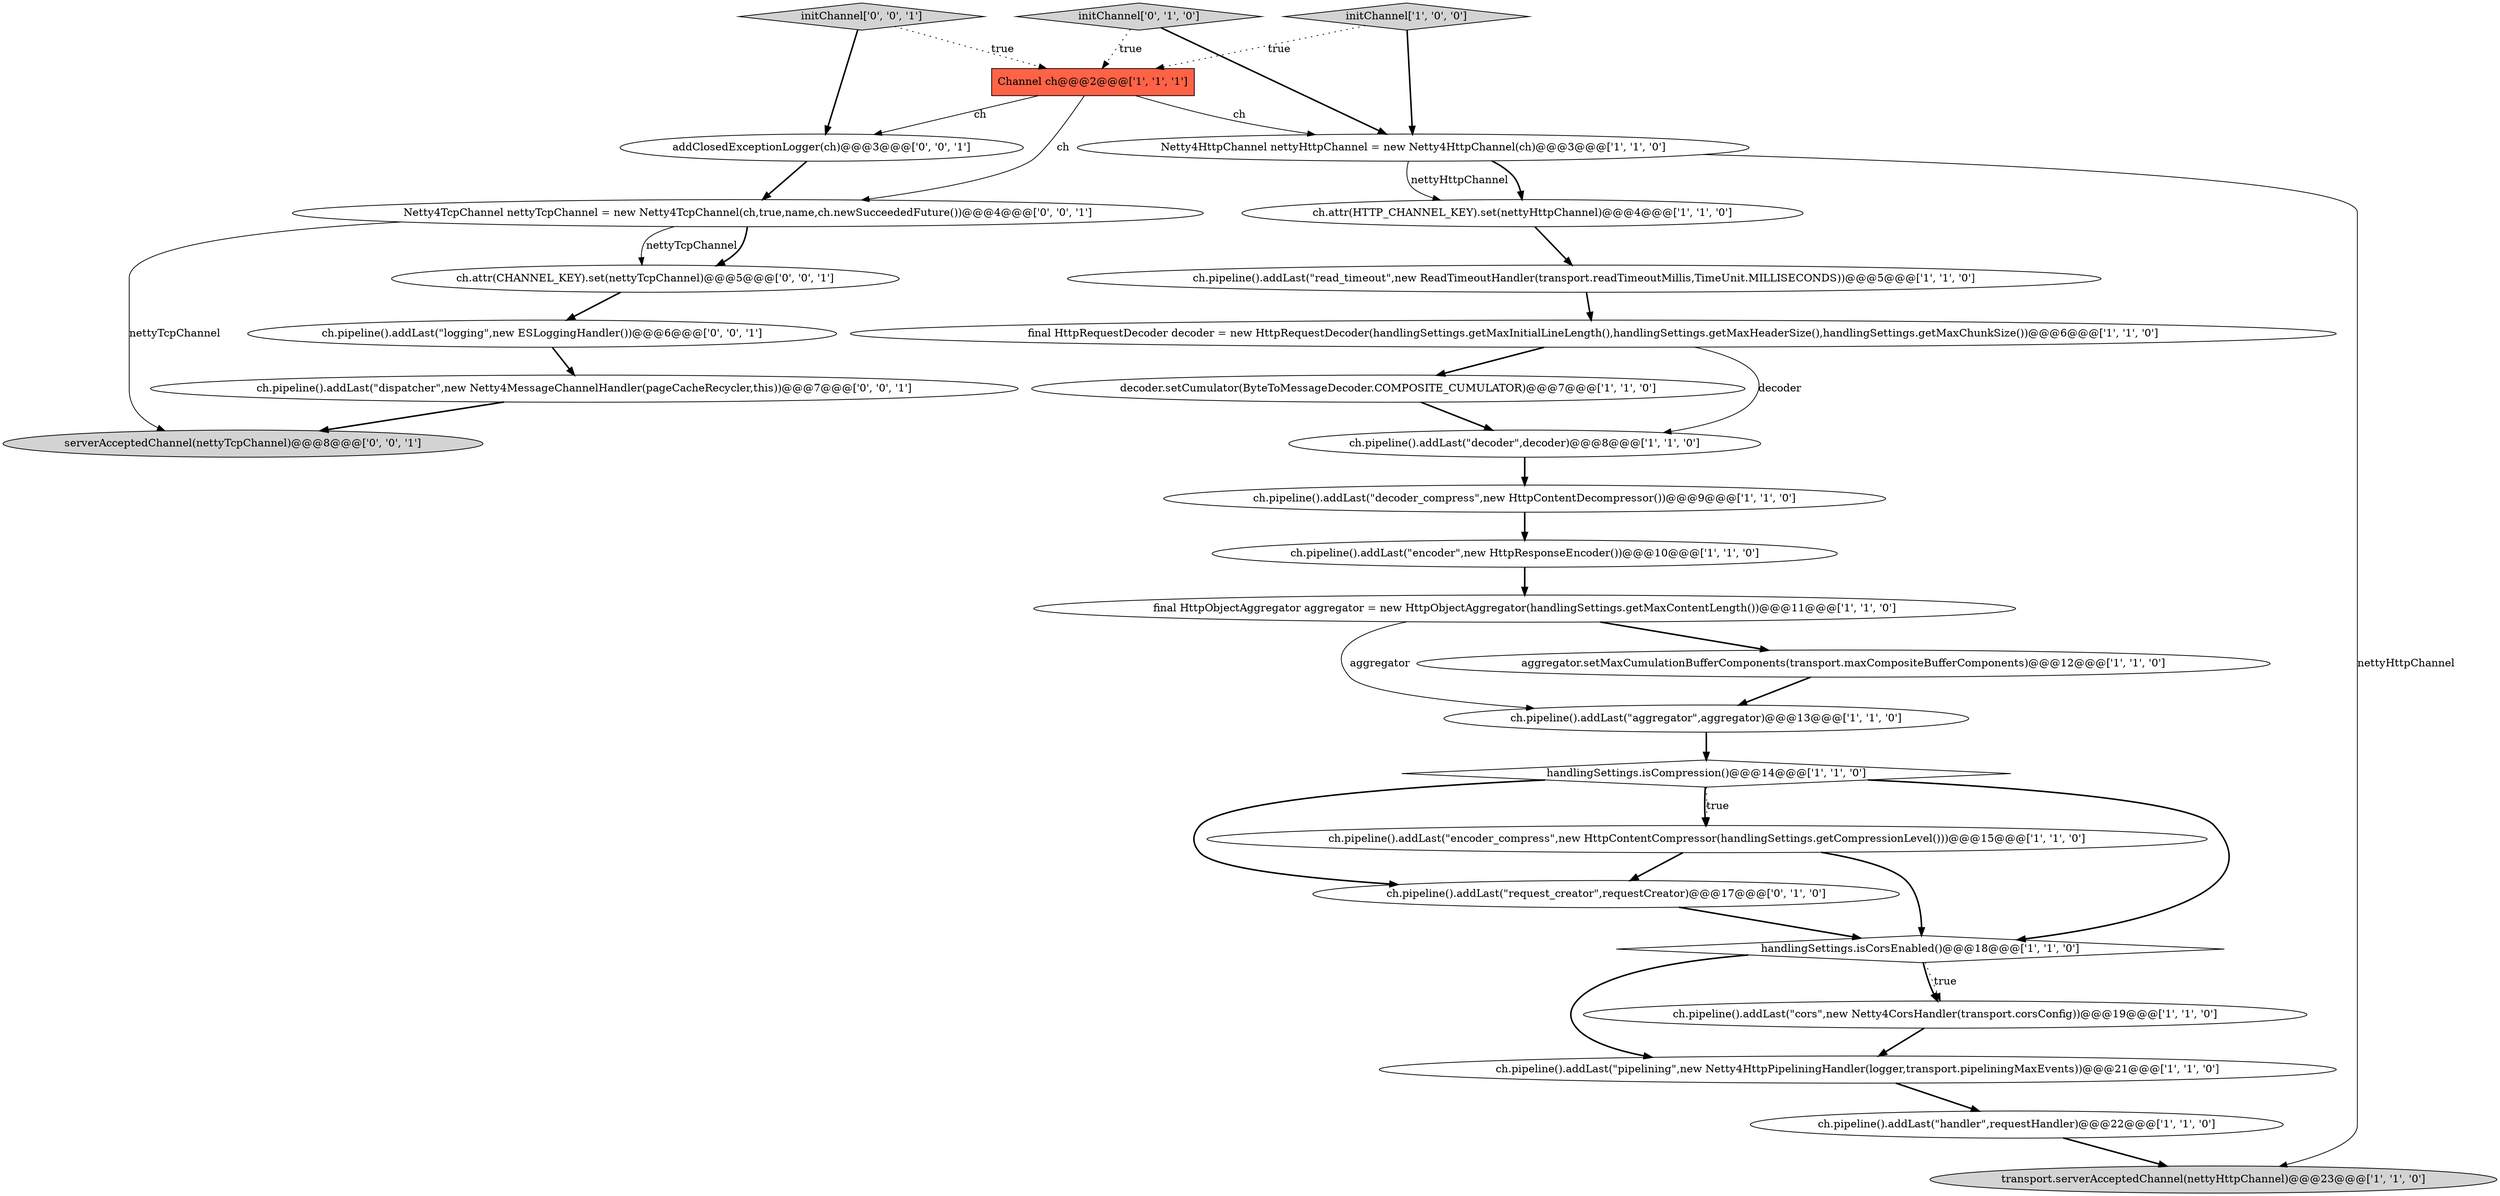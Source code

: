digraph {
7 [style = filled, label = "ch.pipeline().addLast(\"pipelining\",new Netty4HttpPipeliningHandler(logger,transport.pipeliningMaxEvents))@@@21@@@['1', '1', '0']", fillcolor = white, shape = ellipse image = "AAA0AAABBB1BBB"];
26 [style = filled, label = "ch.pipeline().addLast(\"dispatcher\",new Netty4MessageChannelHandler(pageCacheRecycler,this))@@@7@@@['0', '0', '1']", fillcolor = white, shape = ellipse image = "AAA0AAABBB3BBB"];
9 [style = filled, label = "ch.pipeline().addLast(\"cors\",new Netty4CorsHandler(transport.corsConfig))@@@19@@@['1', '1', '0']", fillcolor = white, shape = ellipse image = "AAA0AAABBB1BBB"];
17 [style = filled, label = "Channel ch@@@2@@@['1', '1', '1']", fillcolor = tomato, shape = box image = "AAA0AAABBB1BBB"];
1 [style = filled, label = "handlingSettings.isCompression()@@@14@@@['1', '1', '0']", fillcolor = white, shape = diamond image = "AAA0AAABBB1BBB"];
14 [style = filled, label = "handlingSettings.isCorsEnabled()@@@18@@@['1', '1', '0']", fillcolor = white, shape = diamond image = "AAA0AAABBB1BBB"];
8 [style = filled, label = "ch.pipeline().addLast(\"encoder_compress\",new HttpContentCompressor(handlingSettings.getCompressionLevel()))@@@15@@@['1', '1', '0']", fillcolor = white, shape = ellipse image = "AAA0AAABBB1BBB"];
24 [style = filled, label = "serverAcceptedChannel(nettyTcpChannel)@@@8@@@['0', '0', '1']", fillcolor = lightgray, shape = ellipse image = "AAA0AAABBB3BBB"];
13 [style = filled, label = "ch.pipeline().addLast(\"aggregator\",aggregator)@@@13@@@['1', '1', '0']", fillcolor = white, shape = ellipse image = "AAA0AAABBB1BBB"];
28 [style = filled, label = "Netty4TcpChannel nettyTcpChannel = new Netty4TcpChannel(ch,true,name,ch.newSucceededFuture())@@@4@@@['0', '0', '1']", fillcolor = white, shape = ellipse image = "AAA0AAABBB3BBB"];
0 [style = filled, label = "transport.serverAcceptedChannel(nettyHttpChannel)@@@23@@@['1', '1', '0']", fillcolor = lightgray, shape = ellipse image = "AAA0AAABBB1BBB"];
19 [style = filled, label = "ch.attr(HTTP_CHANNEL_KEY).set(nettyHttpChannel)@@@4@@@['1', '1', '0']", fillcolor = white, shape = ellipse image = "AAA0AAABBB1BBB"];
16 [style = filled, label = "decoder.setCumulator(ByteToMessageDecoder.COMPOSITE_CUMULATOR)@@@7@@@['1', '1', '0']", fillcolor = white, shape = ellipse image = "AAA0AAABBB1BBB"];
11 [style = filled, label = "ch.pipeline().addLast(\"read_timeout\",new ReadTimeoutHandler(transport.readTimeoutMillis,TimeUnit.MILLISECONDS))@@@5@@@['1', '1', '0']", fillcolor = white, shape = ellipse image = "AAA0AAABBB1BBB"];
5 [style = filled, label = "ch.pipeline().addLast(\"handler\",requestHandler)@@@22@@@['1', '1', '0']", fillcolor = white, shape = ellipse image = "AAA0AAABBB1BBB"];
12 [style = filled, label = "ch.pipeline().addLast(\"decoder\",decoder)@@@8@@@['1', '1', '0']", fillcolor = white, shape = ellipse image = "AAA0AAABBB1BBB"];
23 [style = filled, label = "addClosedExceptionLogger(ch)@@@3@@@['0', '0', '1']", fillcolor = white, shape = ellipse image = "AAA0AAABBB3BBB"];
2 [style = filled, label = "Netty4HttpChannel nettyHttpChannel = new Netty4HttpChannel(ch)@@@3@@@['1', '1', '0']", fillcolor = white, shape = ellipse image = "AAA0AAABBB1BBB"];
10 [style = filled, label = "final HttpObjectAggregator aggregator = new HttpObjectAggregator(handlingSettings.getMaxContentLength())@@@11@@@['1', '1', '0']", fillcolor = white, shape = ellipse image = "AAA0AAABBB1BBB"];
18 [style = filled, label = "final HttpRequestDecoder decoder = new HttpRequestDecoder(handlingSettings.getMaxInitialLineLength(),handlingSettings.getMaxHeaderSize(),handlingSettings.getMaxChunkSize())@@@6@@@['1', '1', '0']", fillcolor = white, shape = ellipse image = "AAA0AAABBB1BBB"];
27 [style = filled, label = "initChannel['0', '0', '1']", fillcolor = lightgray, shape = diamond image = "AAA0AAABBB3BBB"];
3 [style = filled, label = "ch.pipeline().addLast(\"encoder\",new HttpResponseEncoder())@@@10@@@['1', '1', '0']", fillcolor = white, shape = ellipse image = "AAA0AAABBB1BBB"];
4 [style = filled, label = "ch.pipeline().addLast(\"decoder_compress\",new HttpContentDecompressor())@@@9@@@['1', '1', '0']", fillcolor = white, shape = ellipse image = "AAA0AAABBB1BBB"];
20 [style = filled, label = "ch.pipeline().addLast(\"request_creator\",requestCreator)@@@17@@@['0', '1', '0']", fillcolor = white, shape = ellipse image = "AAA1AAABBB2BBB"];
15 [style = filled, label = "initChannel['1', '0', '0']", fillcolor = lightgray, shape = diamond image = "AAA0AAABBB1BBB"];
6 [style = filled, label = "aggregator.setMaxCumulationBufferComponents(transport.maxCompositeBufferComponents)@@@12@@@['1', '1', '0']", fillcolor = white, shape = ellipse image = "AAA0AAABBB1BBB"];
25 [style = filled, label = "ch.attr(CHANNEL_KEY).set(nettyTcpChannel)@@@5@@@['0', '0', '1']", fillcolor = white, shape = ellipse image = "AAA0AAABBB3BBB"];
21 [style = filled, label = "initChannel['0', '1', '0']", fillcolor = lightgray, shape = diamond image = "AAA0AAABBB2BBB"];
22 [style = filled, label = "ch.pipeline().addLast(\"logging\",new ESLoggingHandler())@@@6@@@['0', '0', '1']", fillcolor = white, shape = ellipse image = "AAA0AAABBB3BBB"];
15->17 [style = dotted, label="true"];
3->10 [style = bold, label=""];
26->24 [style = bold, label=""];
8->14 [style = bold, label=""];
14->7 [style = bold, label=""];
1->8 [style = dotted, label="true"];
10->6 [style = bold, label=""];
10->13 [style = solid, label="aggregator"];
17->28 [style = solid, label="ch"];
27->17 [style = dotted, label="true"];
28->25 [style = solid, label="nettyTcpChannel"];
12->4 [style = bold, label=""];
1->8 [style = bold, label=""];
27->23 [style = bold, label=""];
18->12 [style = solid, label="decoder"];
6->13 [style = bold, label=""];
11->18 [style = bold, label=""];
14->9 [style = bold, label=""];
21->17 [style = dotted, label="true"];
1->14 [style = bold, label=""];
14->9 [style = dotted, label="true"];
15->2 [style = bold, label=""];
17->2 [style = solid, label="ch"];
21->2 [style = bold, label=""];
17->23 [style = solid, label="ch"];
16->12 [style = bold, label=""];
2->19 [style = bold, label=""];
5->0 [style = bold, label=""];
2->19 [style = solid, label="nettyHttpChannel"];
22->26 [style = bold, label=""];
19->11 [style = bold, label=""];
18->16 [style = bold, label=""];
2->0 [style = solid, label="nettyHttpChannel"];
28->24 [style = solid, label="nettyTcpChannel"];
13->1 [style = bold, label=""];
7->5 [style = bold, label=""];
23->28 [style = bold, label=""];
1->20 [style = bold, label=""];
20->14 [style = bold, label=""];
25->22 [style = bold, label=""];
4->3 [style = bold, label=""];
8->20 [style = bold, label=""];
28->25 [style = bold, label=""];
9->7 [style = bold, label=""];
}
